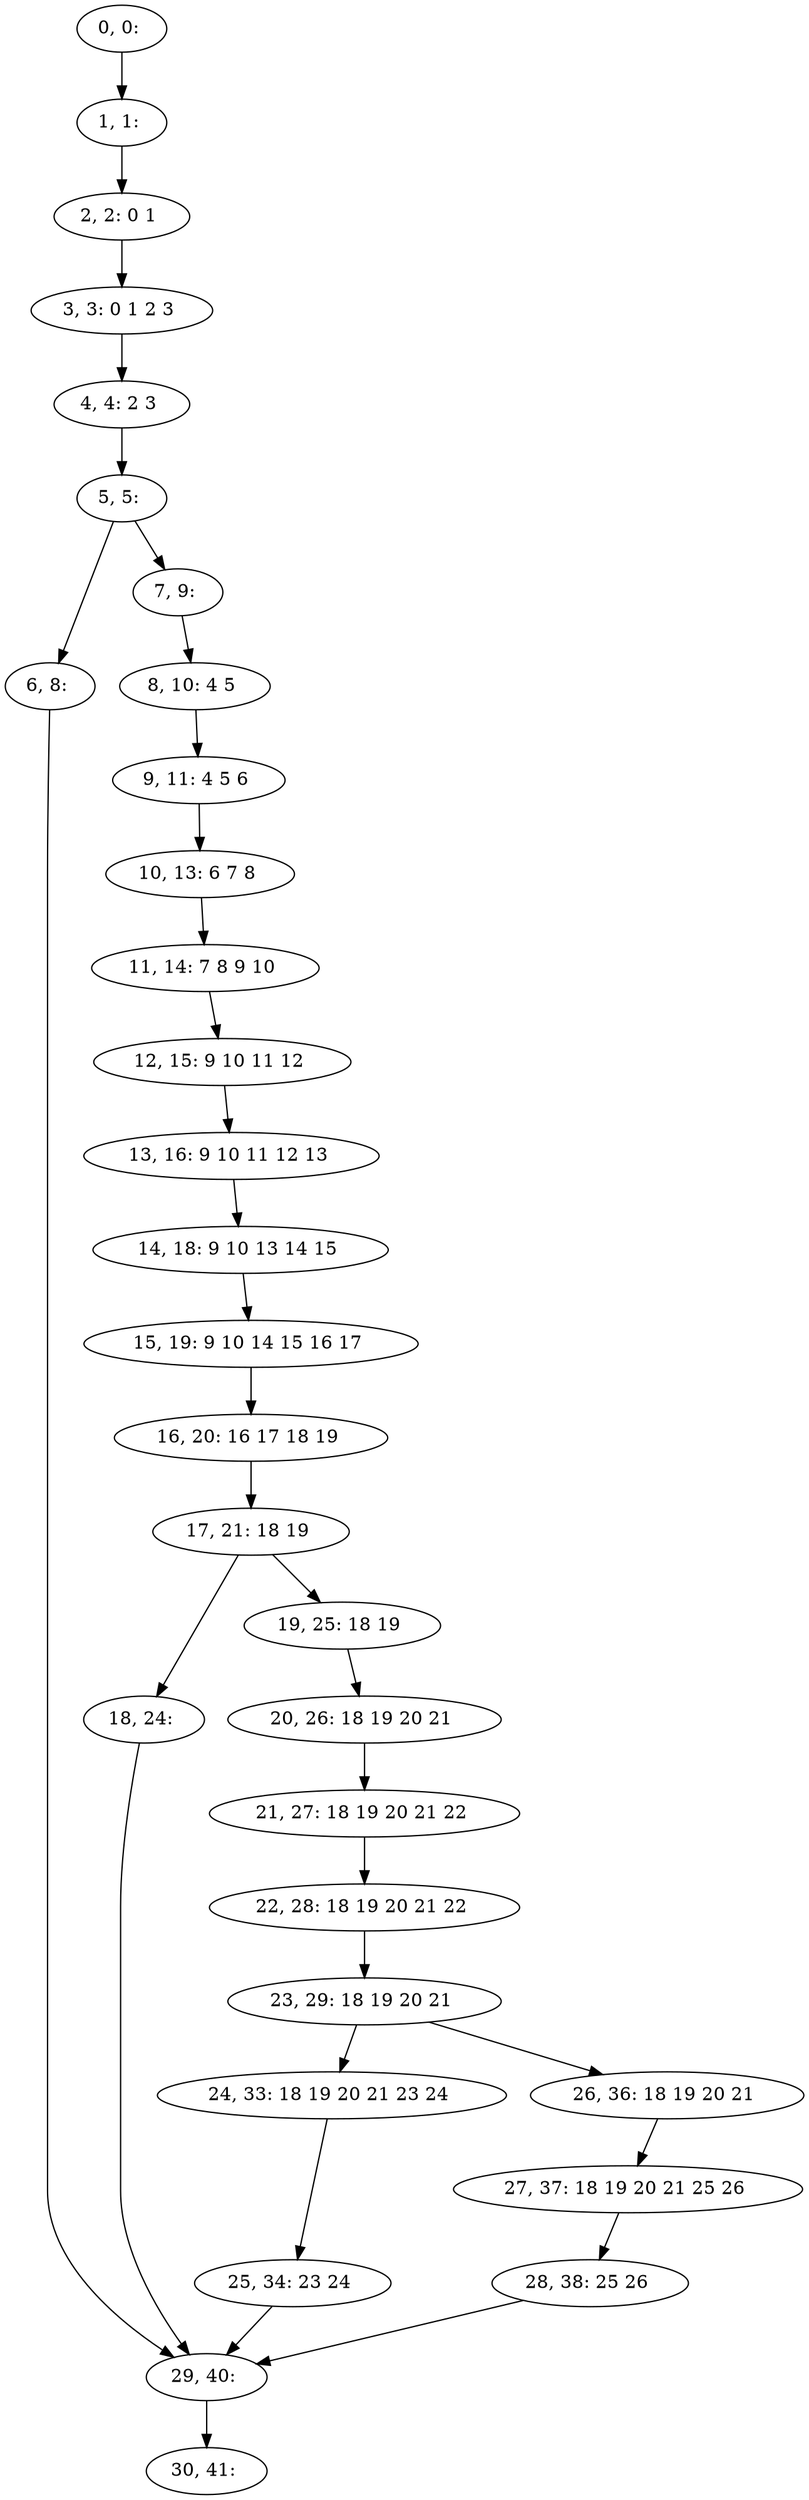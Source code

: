 digraph G {
0[label="0, 0: "];
1[label="1, 1: "];
2[label="2, 2: 0 1 "];
3[label="3, 3: 0 1 2 3 "];
4[label="4, 4: 2 3 "];
5[label="5, 5: "];
6[label="6, 8: "];
7[label="7, 9: "];
8[label="8, 10: 4 5 "];
9[label="9, 11: 4 5 6 "];
10[label="10, 13: 6 7 8 "];
11[label="11, 14: 7 8 9 10 "];
12[label="12, 15: 9 10 11 12 "];
13[label="13, 16: 9 10 11 12 13 "];
14[label="14, 18: 9 10 13 14 15 "];
15[label="15, 19: 9 10 14 15 16 17 "];
16[label="16, 20: 16 17 18 19 "];
17[label="17, 21: 18 19 "];
18[label="18, 24: "];
19[label="19, 25: 18 19 "];
20[label="20, 26: 18 19 20 21 "];
21[label="21, 27: 18 19 20 21 22 "];
22[label="22, 28: 18 19 20 21 22 "];
23[label="23, 29: 18 19 20 21 "];
24[label="24, 33: 18 19 20 21 23 24 "];
25[label="25, 34: 23 24 "];
26[label="26, 36: 18 19 20 21 "];
27[label="27, 37: 18 19 20 21 25 26 "];
28[label="28, 38: 25 26 "];
29[label="29, 40: "];
30[label="30, 41: "];
0->1 ;
1->2 ;
2->3 ;
3->4 ;
4->5 ;
5->6 ;
5->7 ;
6->29 ;
7->8 ;
8->9 ;
9->10 ;
10->11 ;
11->12 ;
12->13 ;
13->14 ;
14->15 ;
15->16 ;
16->17 ;
17->18 ;
17->19 ;
18->29 ;
19->20 ;
20->21 ;
21->22 ;
22->23 ;
23->24 ;
23->26 ;
24->25 ;
25->29 ;
26->27 ;
27->28 ;
28->29 ;
29->30 ;
}
